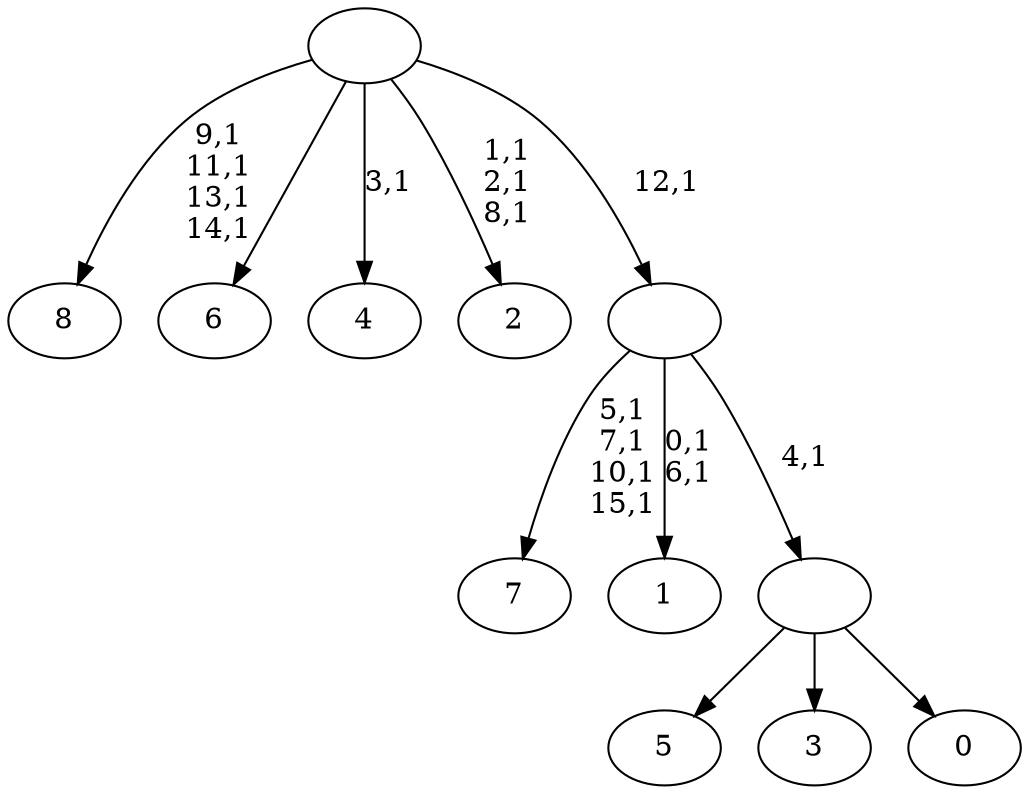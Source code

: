 digraph T {
	25 [label="8"]
	20 [label="7"]
	15 [label="6"]
	14 [label="5"]
	13 [label="4"]
	11 [label="3"]
	10 [label="2"]
	6 [label="1"]
	3 [label="0"]
	2 [label=""]
	1 [label=""]
	0 [label=""]
	2 -> 14 [label=""]
	2 -> 11 [label=""]
	2 -> 3 [label=""]
	1 -> 6 [label="0,1\n6,1"]
	1 -> 20 [label="5,1\n7,1\n10,1\n15,1"]
	1 -> 2 [label="4,1"]
	0 -> 10 [label="1,1\n2,1\n8,1"]
	0 -> 13 [label="3,1"]
	0 -> 25 [label="9,1\n11,1\n13,1\n14,1"]
	0 -> 15 [label=""]
	0 -> 1 [label="12,1"]
}
